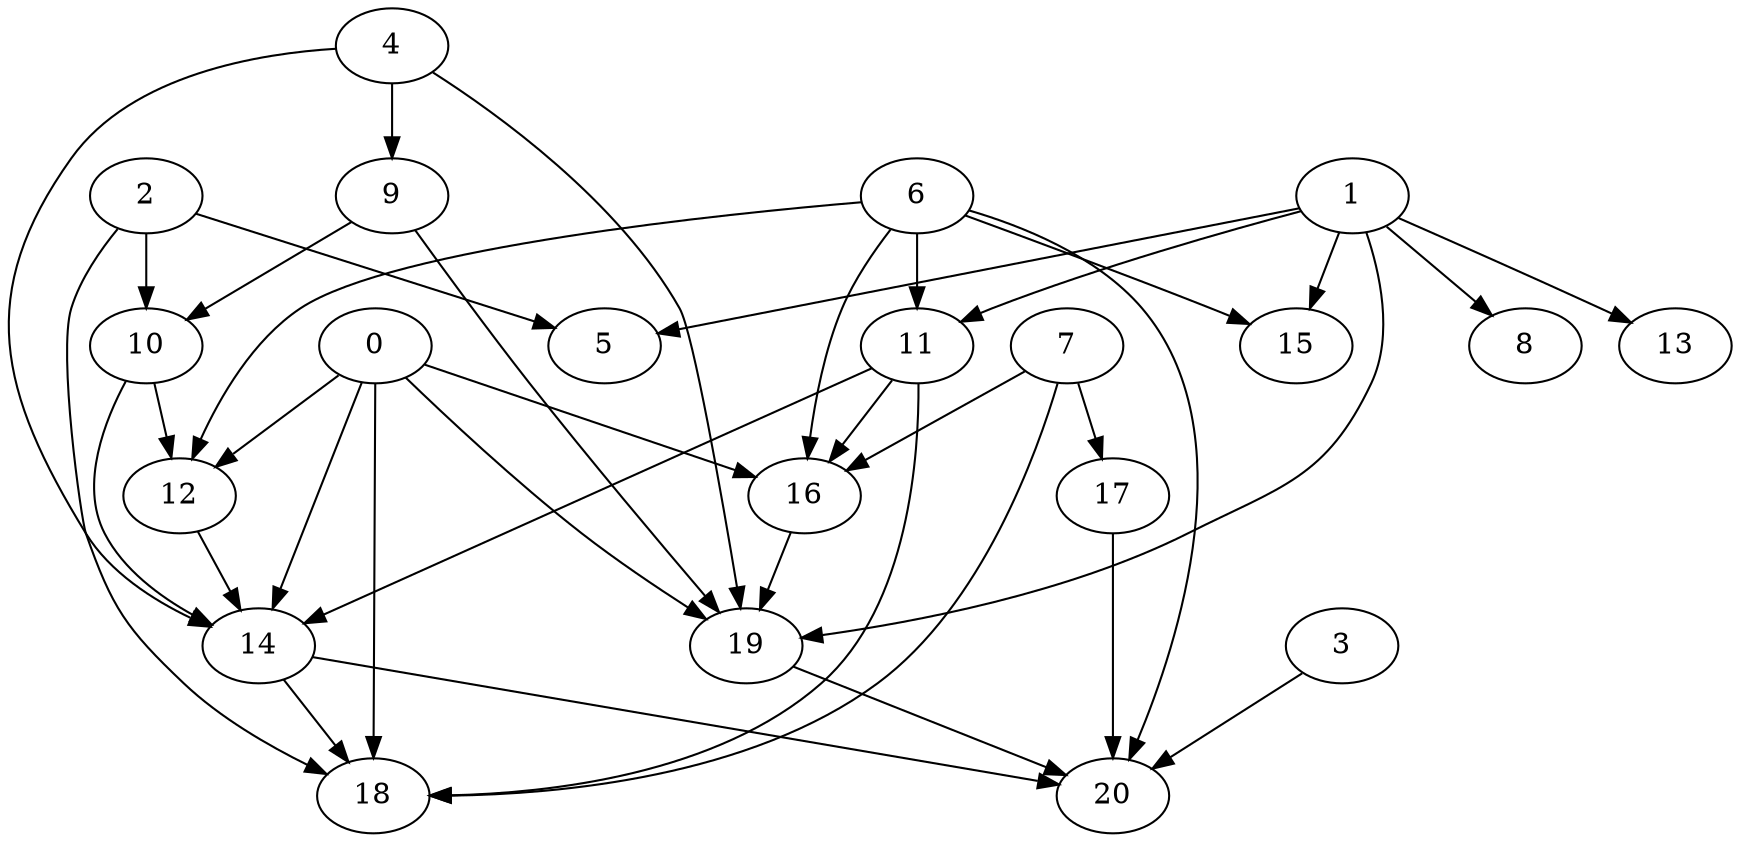 digraph "Random_Nodes_21_Density_1.86_CCR_0.10_WeightType_Random" {
	0	 [Weight=164];
	12	 [Weight=98];
	0 -> 12	 [Weight=9];
	14	 [Weight=131];
	0 -> 14	 [Weight=6];
	16	 [Weight=147];
	0 -> 16	 [Weight=8];
	18	 [Weight=164];
	0 -> 18	 [Weight=4];
	19	 [Weight=82];
	0 -> 19	 [Weight=3];
	1	 [Weight=98];
	5	 [Weight=115];
	1 -> 5	 [Weight=4];
	8	 [Weight=147];
	1 -> 8	 [Weight=9];
	11	 [Weight=82];
	1 -> 11	 [Weight=9];
	13	 [Weight=115];
	1 -> 13	 [Weight=4];
	15	 [Weight=65];
	1 -> 15	 [Weight=8];
	1 -> 19	 [Weight=2];
	2	 [Weight=115];
	2 -> 5	 [Weight=6];
	10	 [Weight=82];
	2 -> 10	 [Weight=7];
	2 -> 18	 [Weight=5];
	3	 [Weight=33];
	20	 [Weight=164];
	3 -> 20	 [Weight=2];
	4	 [Weight=65];
	9	 [Weight=131];
	4 -> 9	 [Weight=8];
	4 -> 14	 [Weight=10];
	4 -> 19	 [Weight=4];
	6	 [Weight=49];
	6 -> 11	 [Weight=2];
	6 -> 12	 [Weight=9];
	6 -> 15	 [Weight=4];
	6 -> 16	 [Weight=5];
	6 -> 20	 [Weight=4];
	7	 [Weight=147];
	7 -> 16	 [Weight=8];
	17	 [Weight=98];
	7 -> 17	 [Weight=8];
	7 -> 18	 [Weight=5];
	9 -> 10	 [Weight=8];
	9 -> 19	 [Weight=7];
	10 -> 12	 [Weight=8];
	10 -> 14	 [Weight=2];
	11 -> 14	 [Weight=4];
	11 -> 16	 [Weight=2];
	11 -> 18	 [Weight=2];
	12 -> 14	 [Weight=9];
	14 -> 18	 [Weight=6];
	14 -> 20	 [Weight=6];
	16 -> 19	 [Weight=9];
	17 -> 20	 [Weight=7];
	19 -> 20	 [Weight=6];
}
